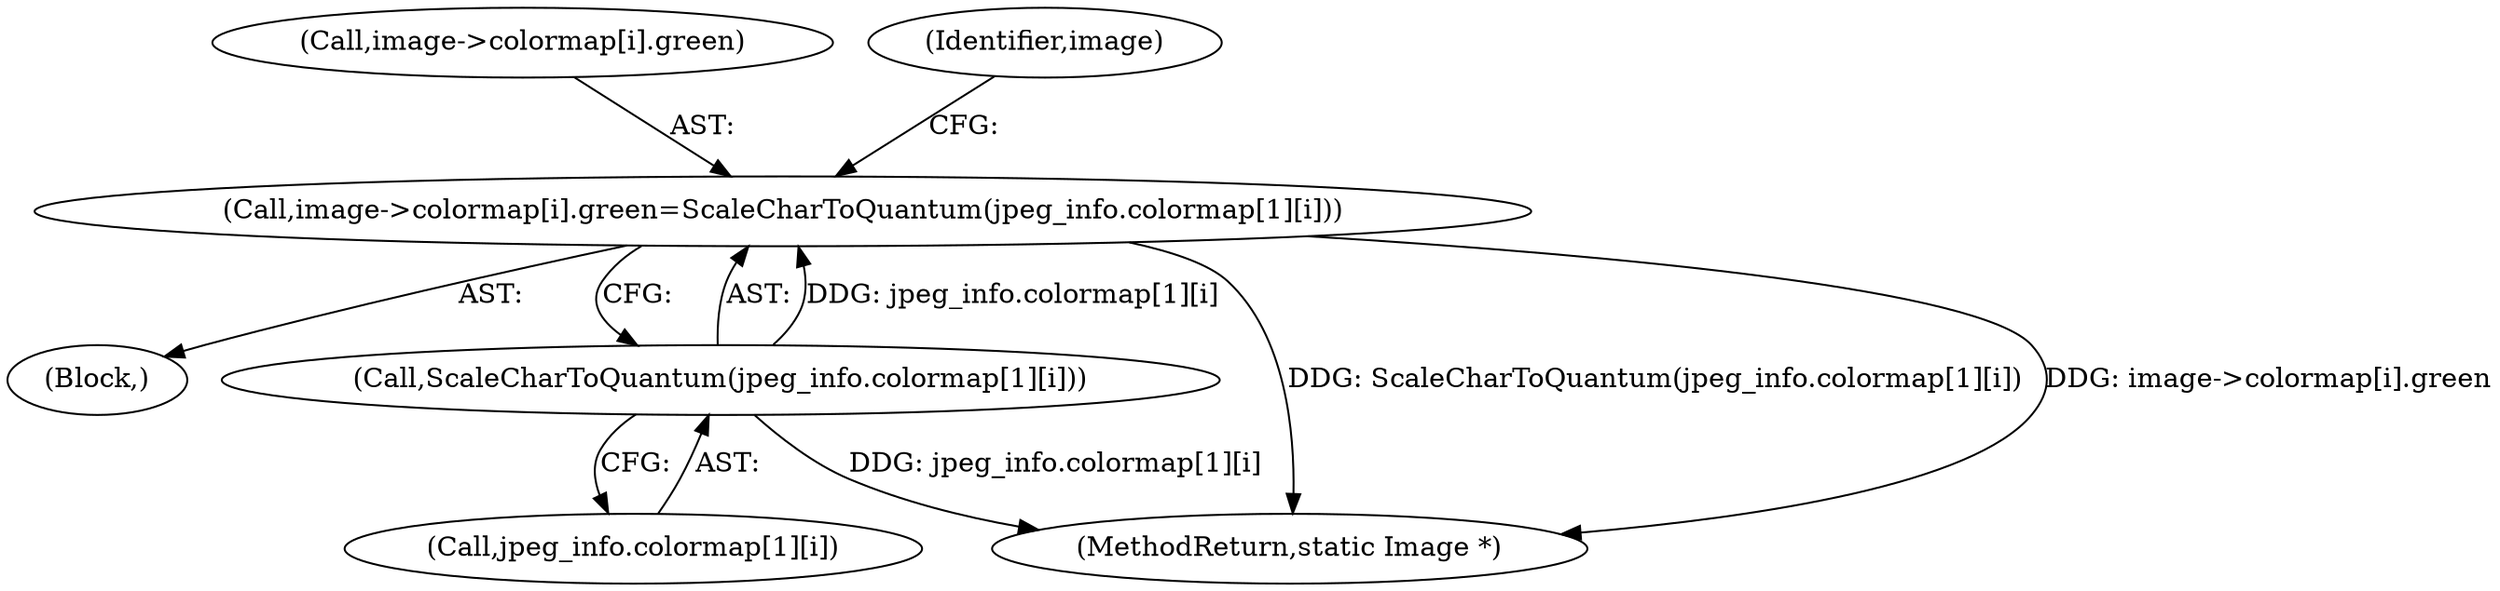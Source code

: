 digraph "0_ImageMagick_1737ac82b335e53376382c07b9a500d73dd2aa11@pointer" {
"1001350" [label="(Call,image->colormap[i].green=ScaleCharToQuantum(jpeg_info.colormap[1][i]))"];
"1001358" [label="(Call,ScaleCharToQuantum(jpeg_info.colormap[1][i]))"];
"1001333" [label="(Block,)"];
"1001897" [label="(MethodReturn,static Image *)"];
"1001351" [label="(Call,image->colormap[i].green)"];
"1001350" [label="(Call,image->colormap[i].green=ScaleCharToQuantum(jpeg_info.colormap[1][i]))"];
"1001359" [label="(Call,jpeg_info.colormap[1][i])"];
"1001358" [label="(Call,ScaleCharToQuantum(jpeg_info.colormap[1][i]))"];
"1001370" [label="(Identifier,image)"];
"1001350" -> "1001333"  [label="AST: "];
"1001350" -> "1001358"  [label="CFG: "];
"1001351" -> "1001350"  [label="AST: "];
"1001358" -> "1001350"  [label="AST: "];
"1001370" -> "1001350"  [label="CFG: "];
"1001350" -> "1001897"  [label="DDG: ScaleCharToQuantum(jpeg_info.colormap[1][i])"];
"1001350" -> "1001897"  [label="DDG: image->colormap[i].green"];
"1001358" -> "1001350"  [label="DDG: jpeg_info.colormap[1][i]"];
"1001358" -> "1001359"  [label="CFG: "];
"1001359" -> "1001358"  [label="AST: "];
"1001358" -> "1001897"  [label="DDG: jpeg_info.colormap[1][i]"];
}
